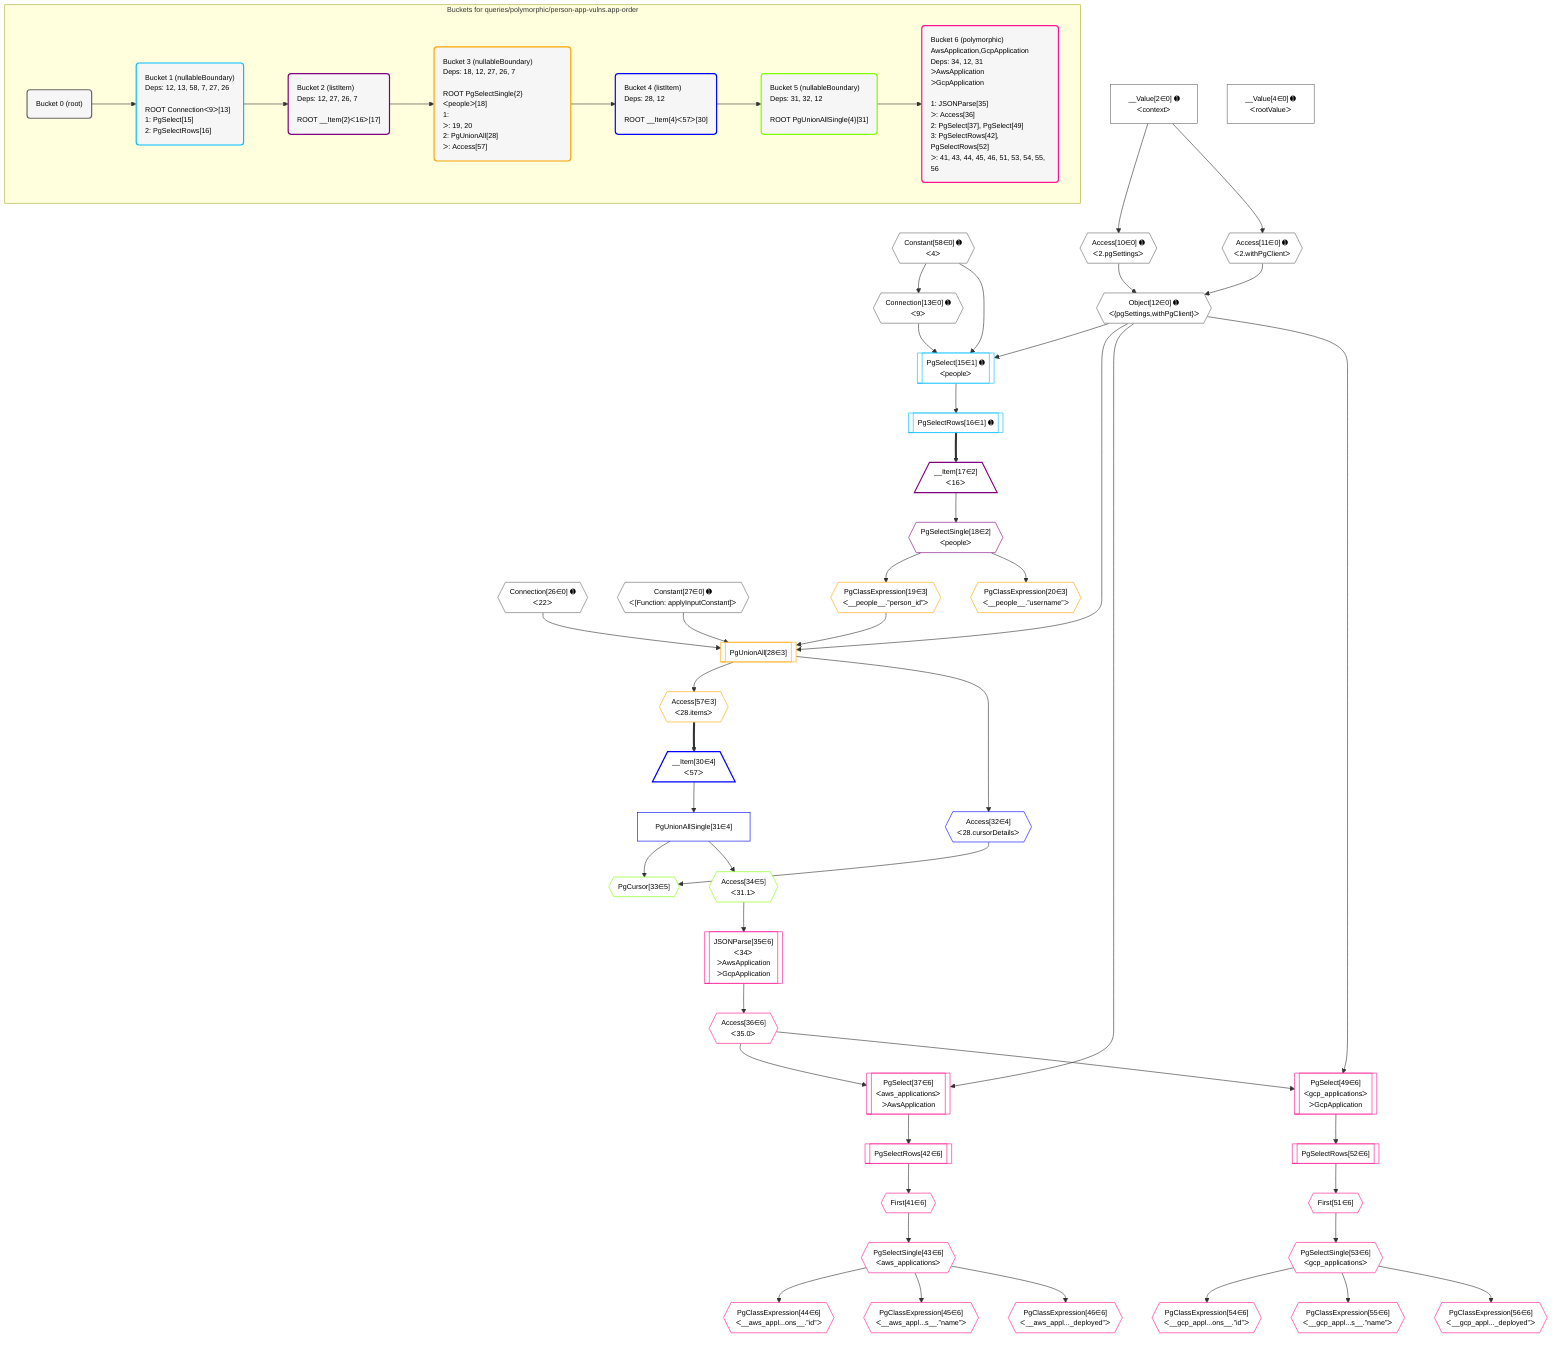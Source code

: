 %%{init: {'themeVariables': { 'fontSize': '12px'}}}%%
graph TD
    classDef path fill:#eee,stroke:#000,color:#000
    classDef plan fill:#fff,stroke-width:1px,color:#000
    classDef itemplan fill:#fff,stroke-width:2px,color:#000
    classDef unbatchedplan fill:#dff,stroke-width:1px,color:#000
    classDef sideeffectplan fill:#fcc,stroke-width:2px,color:#000
    classDef bucket fill:#f6f6f6,color:#000,stroke-width:2px,text-align:left


    %% plan dependencies
    Connection13{{"Connection[13∈0] ➊<br />ᐸ9ᐳ"}}:::plan
    Constant58{{"Constant[58∈0] ➊<br />ᐸ4ᐳ"}}:::plan
    Constant58 --> Connection13
    Connection26{{"Connection[26∈0] ➊<br />ᐸ22ᐳ"}}:::plan
    Object12{{"Object[12∈0] ➊<br />ᐸ{pgSettings,withPgClient}ᐳ"}}:::plan
    Access10{{"Access[10∈0] ➊<br />ᐸ2.pgSettingsᐳ"}}:::plan
    Access11{{"Access[11∈0] ➊<br />ᐸ2.withPgClientᐳ"}}:::plan
    Access10 & Access11 --> Object12
    __Value2["__Value[2∈0] ➊<br />ᐸcontextᐳ"]:::plan
    __Value2 --> Access10
    __Value2 --> Access11
    __Value4["__Value[4∈0] ➊<br />ᐸrootValueᐳ"]:::plan
    Constant27{{"Constant[27∈0] ➊<br />ᐸ[Function: applyInputConstant]ᐳ"}}:::plan
    PgSelect15[["PgSelect[15∈1] ➊<br />ᐸpeopleᐳ"]]:::plan
    Object12 & Connection13 & Constant58 --> PgSelect15
    PgSelectRows16[["PgSelectRows[16∈1] ➊"]]:::plan
    PgSelect15 --> PgSelectRows16
    __Item17[/"__Item[17∈2]<br />ᐸ16ᐳ"\]:::itemplan
    PgSelectRows16 ==> __Item17
    PgSelectSingle18{{"PgSelectSingle[18∈2]<br />ᐸpeopleᐳ"}}:::plan
    __Item17 --> PgSelectSingle18
    PgUnionAll28[["PgUnionAll[28∈3]"]]:::plan
    PgClassExpression19{{"PgClassExpression[19∈3]<br />ᐸ__people__.”person_id”ᐳ"}}:::plan
    Object12 & PgClassExpression19 & Constant27 & Connection26 --> PgUnionAll28
    PgSelectSingle18 --> PgClassExpression19
    PgClassExpression20{{"PgClassExpression[20∈3]<br />ᐸ__people__.”username”ᐳ"}}:::plan
    PgSelectSingle18 --> PgClassExpression20
    Access57{{"Access[57∈3]<br />ᐸ28.itemsᐳ"}}:::plan
    PgUnionAll28 --> Access57
    __Item30[/"__Item[30∈4]<br />ᐸ57ᐳ"\]:::itemplan
    Access57 ==> __Item30
    PgUnionAllSingle31["PgUnionAllSingle[31∈4]"]:::plan
    __Item30 --> PgUnionAllSingle31
    Access32{{"Access[32∈4]<br />ᐸ28.cursorDetailsᐳ"}}:::plan
    PgUnionAll28 --> Access32
    PgCursor33{{"PgCursor[33∈5]"}}:::plan
    PgUnionAllSingle31 & Access32 --> PgCursor33
    Access34{{"Access[34∈5]<br />ᐸ31.1ᐳ"}}:::plan
    PgUnionAllSingle31 --> Access34
    PgSelect37[["PgSelect[37∈6]<br />ᐸaws_applicationsᐳ<br />ᐳAwsApplication"]]:::plan
    Access36{{"Access[36∈6]<br />ᐸ35.0ᐳ"}}:::plan
    Object12 & Access36 --> PgSelect37
    PgSelect49[["PgSelect[49∈6]<br />ᐸgcp_applicationsᐳ<br />ᐳGcpApplication"]]:::plan
    Object12 & Access36 --> PgSelect49
    JSONParse35[["JSONParse[35∈6]<br />ᐸ34ᐳ<br />ᐳAwsApplication<br />ᐳGcpApplication"]]:::plan
    Access34 --> JSONParse35
    JSONParse35 --> Access36
    First41{{"First[41∈6]"}}:::plan
    PgSelectRows42[["PgSelectRows[42∈6]"]]:::plan
    PgSelectRows42 --> First41
    PgSelect37 --> PgSelectRows42
    PgSelectSingle43{{"PgSelectSingle[43∈6]<br />ᐸaws_applicationsᐳ"}}:::plan
    First41 --> PgSelectSingle43
    PgClassExpression44{{"PgClassExpression[44∈6]<br />ᐸ__aws_appl...ons__.”id”ᐳ"}}:::plan
    PgSelectSingle43 --> PgClassExpression44
    PgClassExpression45{{"PgClassExpression[45∈6]<br />ᐸ__aws_appl...s__.”name”ᐳ"}}:::plan
    PgSelectSingle43 --> PgClassExpression45
    PgClassExpression46{{"PgClassExpression[46∈6]<br />ᐸ__aws_appl..._deployed”ᐳ"}}:::plan
    PgSelectSingle43 --> PgClassExpression46
    First51{{"First[51∈6]"}}:::plan
    PgSelectRows52[["PgSelectRows[52∈6]"]]:::plan
    PgSelectRows52 --> First51
    PgSelect49 --> PgSelectRows52
    PgSelectSingle53{{"PgSelectSingle[53∈6]<br />ᐸgcp_applicationsᐳ"}}:::plan
    First51 --> PgSelectSingle53
    PgClassExpression54{{"PgClassExpression[54∈6]<br />ᐸ__gcp_appl...ons__.”id”ᐳ"}}:::plan
    PgSelectSingle53 --> PgClassExpression54
    PgClassExpression55{{"PgClassExpression[55∈6]<br />ᐸ__gcp_appl...s__.”name”ᐳ"}}:::plan
    PgSelectSingle53 --> PgClassExpression55
    PgClassExpression56{{"PgClassExpression[56∈6]<br />ᐸ__gcp_appl..._deployed”ᐳ"}}:::plan
    PgSelectSingle53 --> PgClassExpression56

    %% define steps

    subgraph "Buckets for queries/polymorphic/person-app-vulns.app-order"
    Bucket0("Bucket 0 (root)"):::bucket
    classDef bucket0 stroke:#696969
    class Bucket0,__Value2,__Value4,Access10,Access11,Object12,Connection13,Connection26,Constant27,Constant58 bucket0
    Bucket1("Bucket 1 (nullableBoundary)<br />Deps: 12, 13, 58, 7, 27, 26<br /><br />ROOT Connectionᐸ9ᐳ[13]<br />1: PgSelect[15]<br />2: PgSelectRows[16]"):::bucket
    classDef bucket1 stroke:#00bfff
    class Bucket1,PgSelect15,PgSelectRows16 bucket1
    Bucket2("Bucket 2 (listItem)<br />Deps: 12, 27, 26, 7<br /><br />ROOT __Item{2}ᐸ16ᐳ[17]"):::bucket
    classDef bucket2 stroke:#7f007f
    class Bucket2,__Item17,PgSelectSingle18 bucket2
    Bucket3("Bucket 3 (nullableBoundary)<br />Deps: 18, 12, 27, 26, 7<br /><br />ROOT PgSelectSingle{2}ᐸpeopleᐳ[18]<br />1: <br />ᐳ: 19, 20<br />2: PgUnionAll[28]<br />ᐳ: Access[57]"):::bucket
    classDef bucket3 stroke:#ffa500
    class Bucket3,PgClassExpression19,PgClassExpression20,PgUnionAll28,Access57 bucket3
    Bucket4("Bucket 4 (listItem)<br />Deps: 28, 12<br /><br />ROOT __Item{4}ᐸ57ᐳ[30]"):::bucket
    classDef bucket4 stroke:#0000ff
    class Bucket4,__Item30,PgUnionAllSingle31,Access32 bucket4
    Bucket5("Bucket 5 (nullableBoundary)<br />Deps: 31, 32, 12<br /><br />ROOT PgUnionAllSingle{4}[31]"):::bucket
    classDef bucket5 stroke:#7fff00
    class Bucket5,PgCursor33,Access34 bucket5
    Bucket6("Bucket 6 (polymorphic)<br />AwsApplication,GcpApplication<br />Deps: 34, 12, 31<br />ᐳAwsApplication<br />ᐳGcpApplication<br /><br />1: JSONParse[35]<br />ᐳ: Access[36]<br />2: PgSelect[37], PgSelect[49]<br />3: PgSelectRows[42], PgSelectRows[52]<br />ᐳ: 41, 43, 44, 45, 46, 51, 53, 54, 55, 56"):::bucket
    classDef bucket6 stroke:#ff1493
    class Bucket6,JSONParse35,Access36,PgSelect37,First41,PgSelectRows42,PgSelectSingle43,PgClassExpression44,PgClassExpression45,PgClassExpression46,PgSelect49,First51,PgSelectRows52,PgSelectSingle53,PgClassExpression54,PgClassExpression55,PgClassExpression56 bucket6
    Bucket0 --> Bucket1
    Bucket1 --> Bucket2
    Bucket2 --> Bucket3
    Bucket3 --> Bucket4
    Bucket4 --> Bucket5
    Bucket5 --> Bucket6
    end